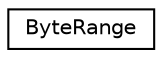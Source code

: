 digraph "Graphical Class Hierarchy"
{
  edge [fontname="Helvetica",fontsize="10",labelfontname="Helvetica",labelfontsize="10"];
  node [fontname="Helvetica",fontsize="10",shape=record];
  rankdir="LR";
  Node1 [label="ByteRange",height=0.2,width=0.4,color="black", fillcolor="white", style="filled",URL="$class_byte_range.xhtml"];
}
